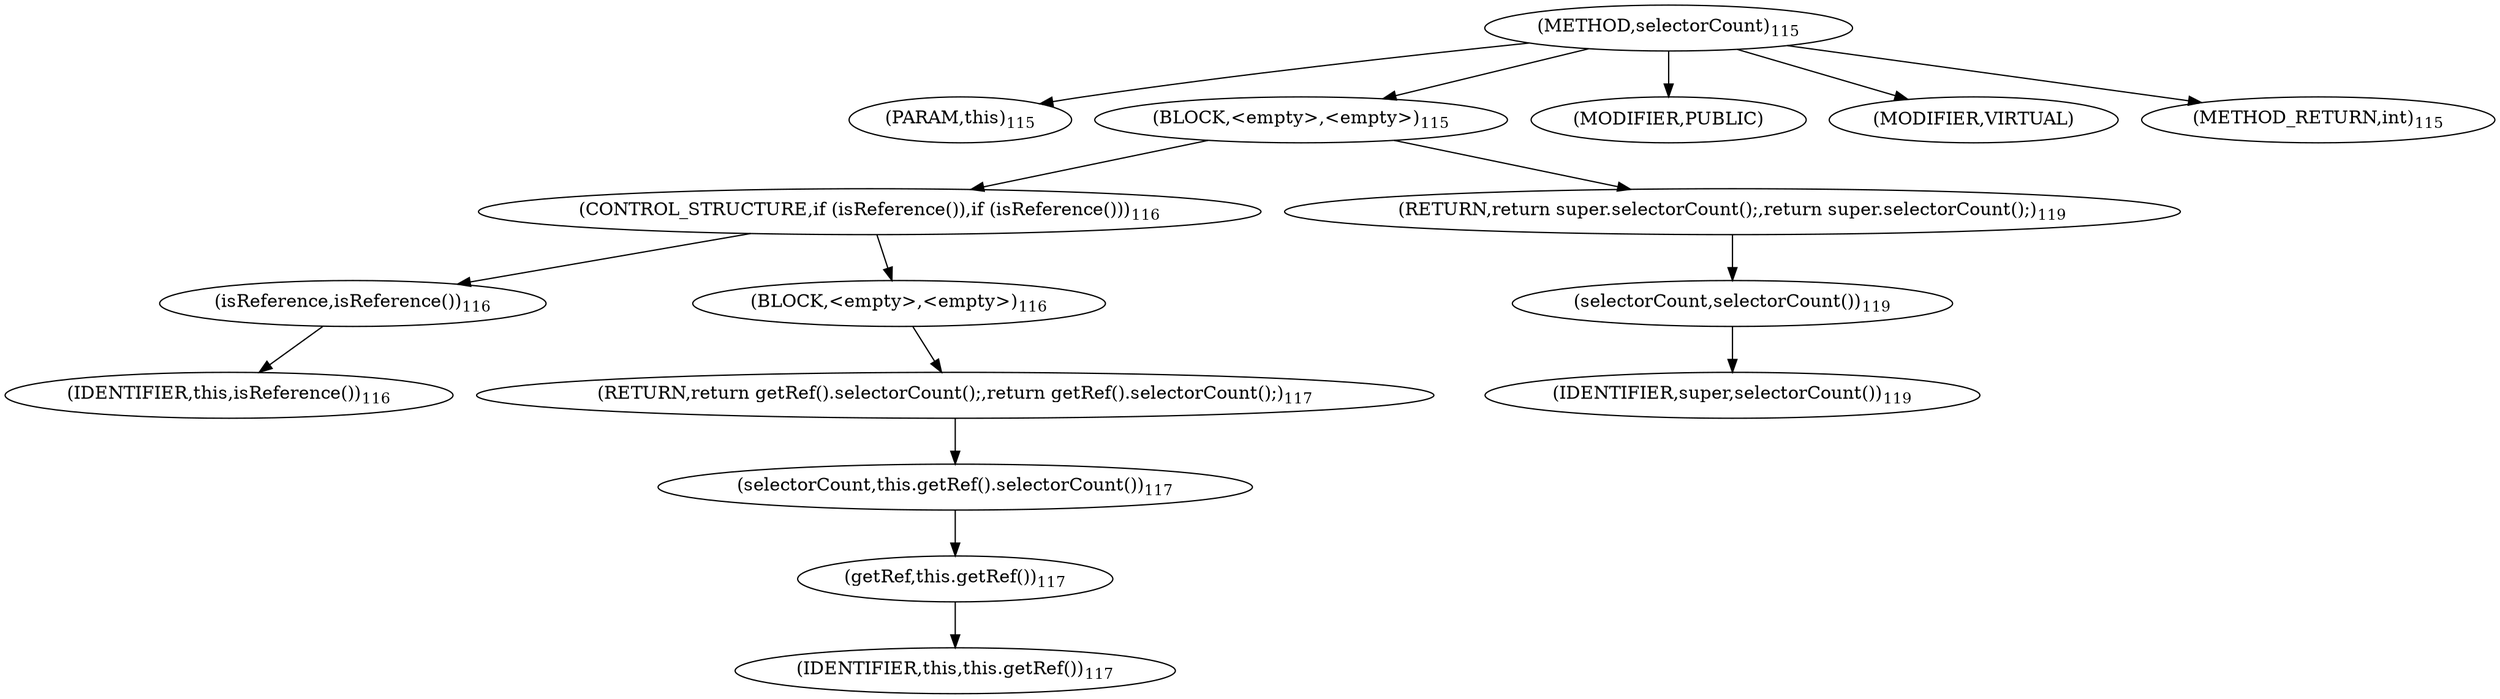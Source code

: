 digraph "selectorCount" {  
"98" [label = <(METHOD,selectorCount)<SUB>115</SUB>> ]
"14" [label = <(PARAM,this)<SUB>115</SUB>> ]
"99" [label = <(BLOCK,&lt;empty&gt;,&lt;empty&gt;)<SUB>115</SUB>> ]
"100" [label = <(CONTROL_STRUCTURE,if (isReference()),if (isReference()))<SUB>116</SUB>> ]
"101" [label = <(isReference,isReference())<SUB>116</SUB>> ]
"13" [label = <(IDENTIFIER,this,isReference())<SUB>116</SUB>> ]
"102" [label = <(BLOCK,&lt;empty&gt;,&lt;empty&gt;)<SUB>116</SUB>> ]
"103" [label = <(RETURN,return getRef().selectorCount();,return getRef().selectorCount();)<SUB>117</SUB>> ]
"104" [label = <(selectorCount,this.getRef().selectorCount())<SUB>117</SUB>> ]
"105" [label = <(getRef,this.getRef())<SUB>117</SUB>> ]
"15" [label = <(IDENTIFIER,this,this.getRef())<SUB>117</SUB>> ]
"106" [label = <(RETURN,return super.selectorCount();,return super.selectorCount();)<SUB>119</SUB>> ]
"107" [label = <(selectorCount,selectorCount())<SUB>119</SUB>> ]
"108" [label = <(IDENTIFIER,super,selectorCount())<SUB>119</SUB>> ]
"109" [label = <(MODIFIER,PUBLIC)> ]
"110" [label = <(MODIFIER,VIRTUAL)> ]
"111" [label = <(METHOD_RETURN,int)<SUB>115</SUB>> ]
  "98" -> "14" 
  "98" -> "99" 
  "98" -> "109" 
  "98" -> "110" 
  "98" -> "111" 
  "99" -> "100" 
  "99" -> "106" 
  "100" -> "101" 
  "100" -> "102" 
  "101" -> "13" 
  "102" -> "103" 
  "103" -> "104" 
  "104" -> "105" 
  "105" -> "15" 
  "106" -> "107" 
  "107" -> "108" 
}
